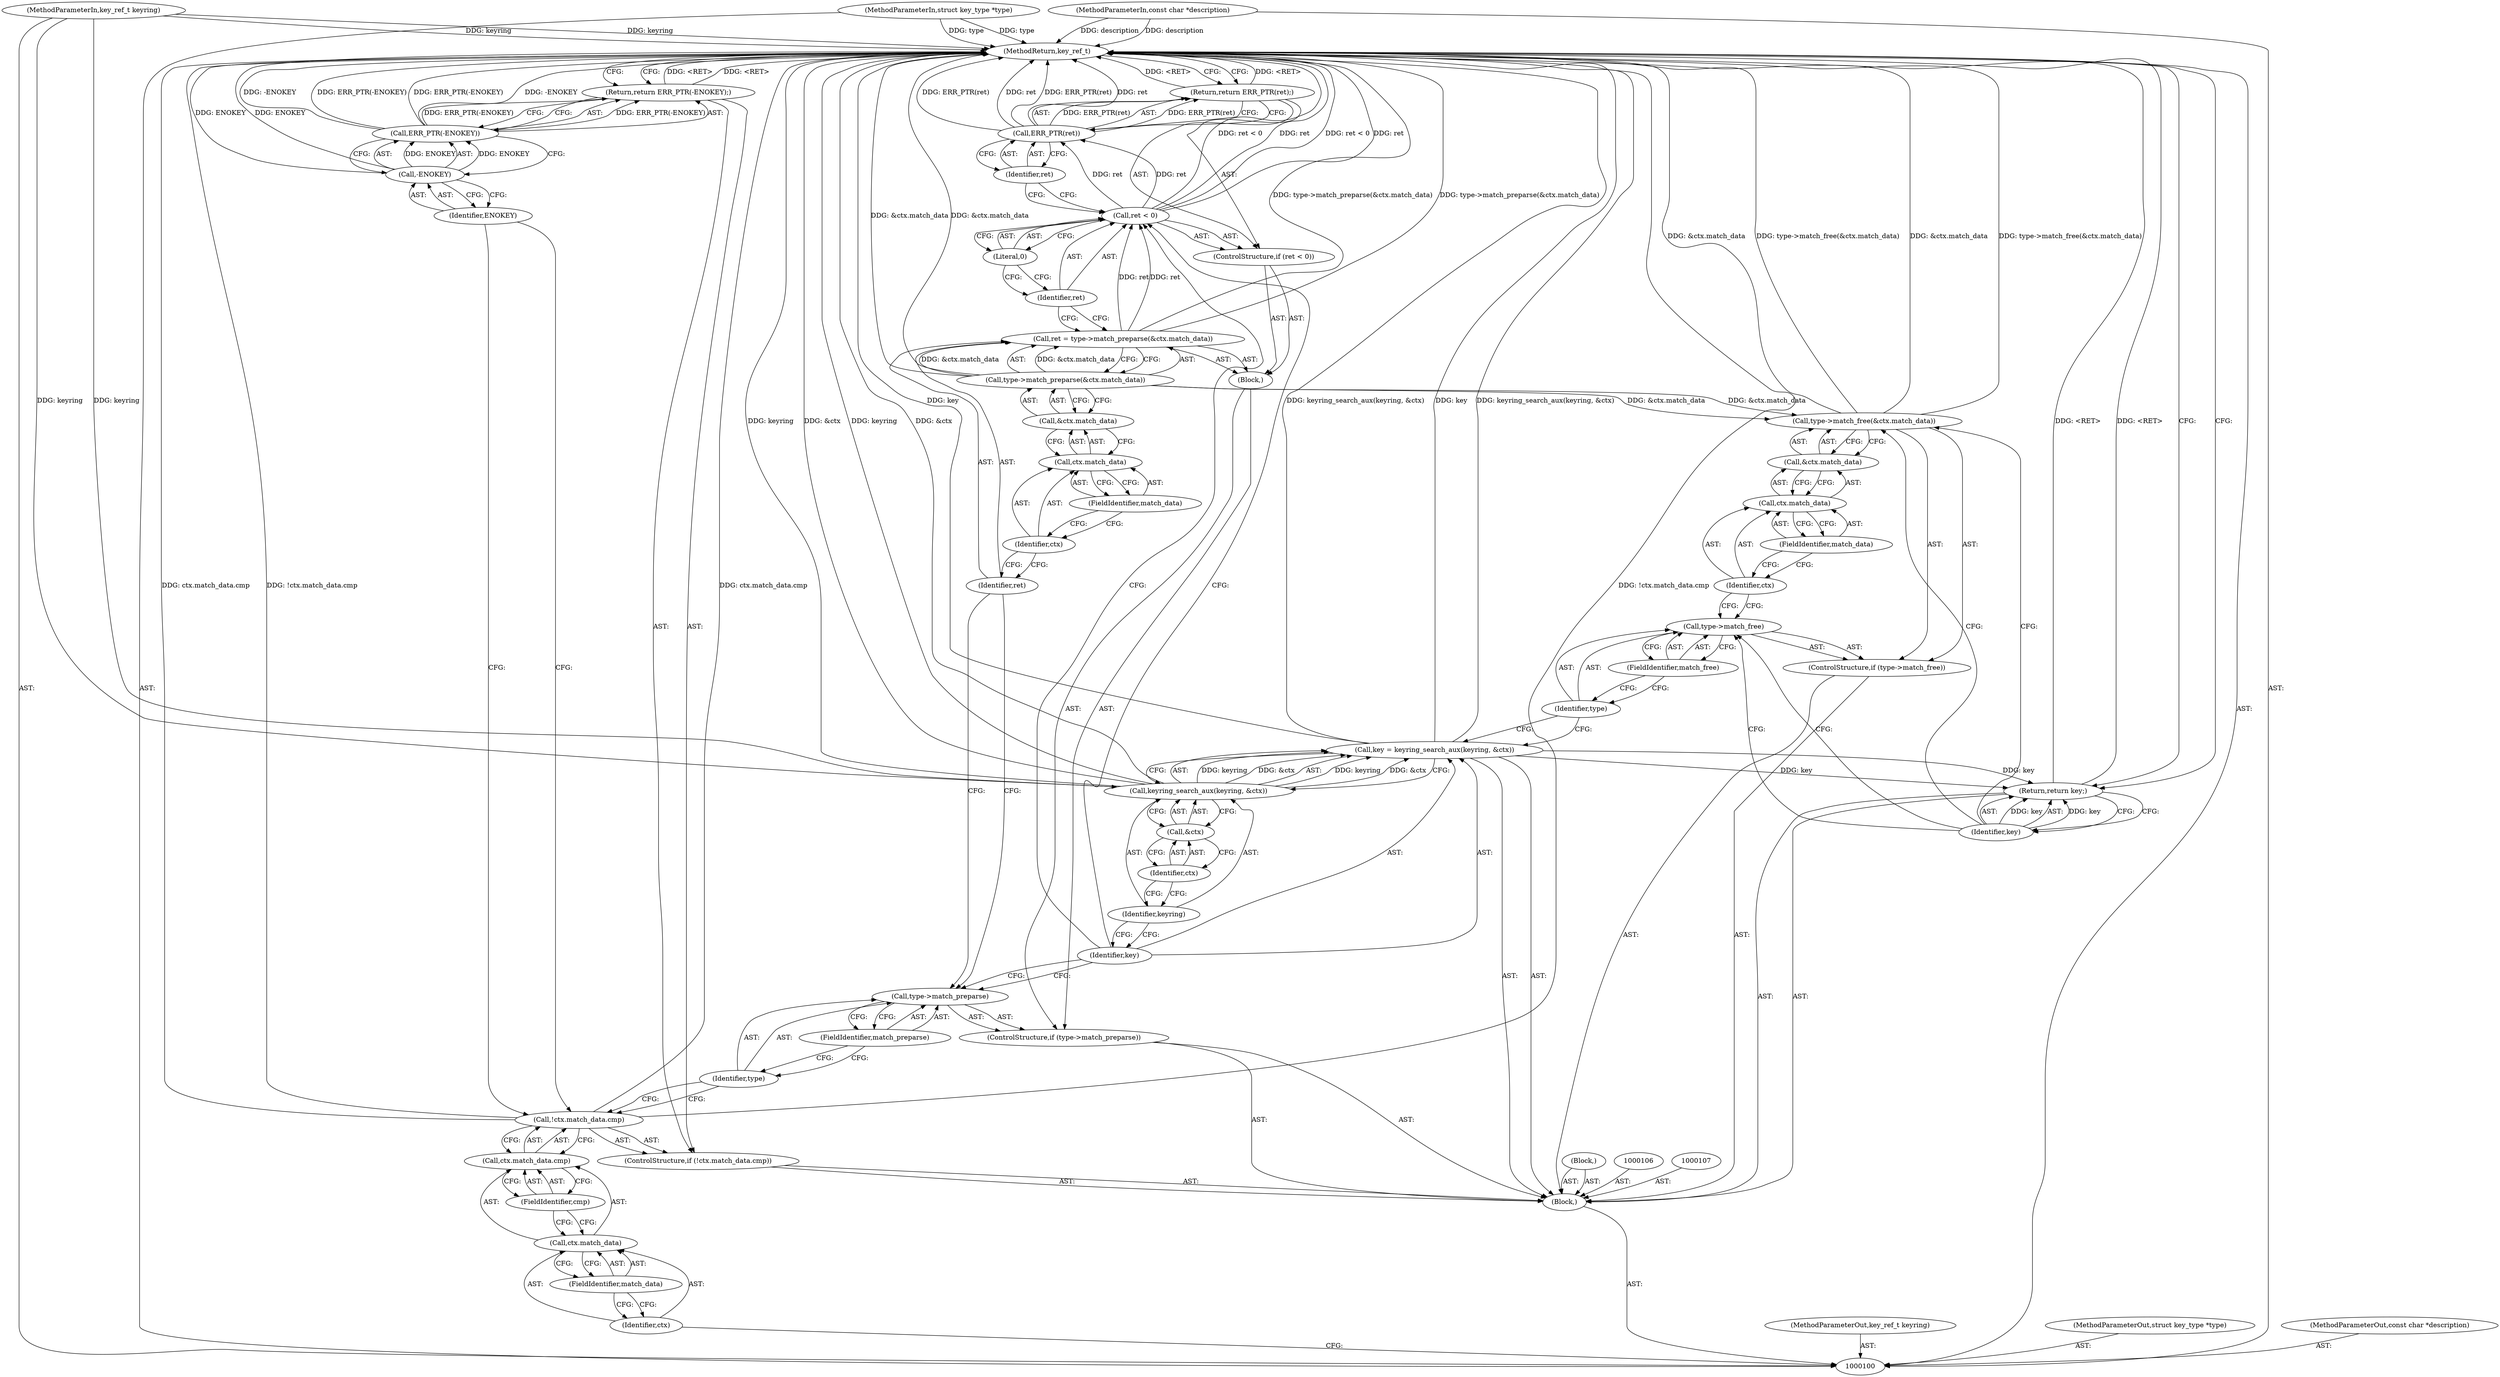 digraph "1_linux_c06cfb08b88dfbe13be44a69ae2fdc3a7c902d81_3" {
"1000155" [label="(MethodReturn,key_ref_t)"];
"1000101" [label="(MethodParameterIn,key_ref_t keyring)"];
"1000212" [label="(MethodParameterOut,key_ref_t keyring)"];
"1000108" [label="(ControlStructure,if (!ctx.match_data.cmp))"];
"1000113" [label="(FieldIdentifier,match_data)"];
"1000114" [label="(FieldIdentifier,cmp)"];
"1000109" [label="(Call,!ctx.match_data.cmp)"];
"1000110" [label="(Call,ctx.match_data.cmp)"];
"1000111" [label="(Call,ctx.match_data)"];
"1000112" [label="(Identifier,ctx)"];
"1000117" [label="(Call,-ENOKEY)"];
"1000118" [label="(Identifier,ENOKEY)"];
"1000115" [label="(Return,return ERR_PTR(-ENOKEY);)"];
"1000116" [label="(Call,ERR_PTR(-ENOKEY))"];
"1000122" [label="(FieldIdentifier,match_preparse)"];
"1000119" [label="(ControlStructure,if (type->match_preparse))"];
"1000123" [label="(Block,)"];
"1000120" [label="(Call,type->match_preparse)"];
"1000121" [label="(Identifier,type)"];
"1000102" [label="(MethodParameterIn,struct key_type *type)"];
"1000213" [label="(MethodParameterOut,struct key_type *type)"];
"1000124" [label="(Call,ret = type->match_preparse(&ctx.match_data))"];
"1000125" [label="(Identifier,ret)"];
"1000127" [label="(Call,&ctx.match_data)"];
"1000128" [label="(Call,ctx.match_data)"];
"1000129" [label="(Identifier,ctx)"];
"1000130" [label="(FieldIdentifier,match_data)"];
"1000126" [label="(Call,type->match_preparse(&ctx.match_data))"];
"1000134" [label="(Literal,0)"];
"1000131" [label="(ControlStructure,if (ret < 0))"];
"1000132" [label="(Call,ret < 0)"];
"1000133" [label="(Identifier,ret)"];
"1000136" [label="(Call,ERR_PTR(ret))"];
"1000137" [label="(Identifier,ret)"];
"1000135" [label="(Return,return ERR_PTR(ret);)"];
"1000138" [label="(Call,key = keyring_search_aux(keyring, &ctx))"];
"1000139" [label="(Identifier,key)"];
"1000141" [label="(Identifier,keyring)"];
"1000142" [label="(Call,&ctx)"];
"1000143" [label="(Identifier,ctx)"];
"1000140" [label="(Call,keyring_search_aux(keyring, &ctx))"];
"1000144" [label="(ControlStructure,if (type->match_free))"];
"1000147" [label="(FieldIdentifier,match_free)"];
"1000145" [label="(Call,type->match_free)"];
"1000146" [label="(Identifier,type)"];
"1000149" [label="(Call,&ctx.match_data)"];
"1000148" [label="(Call,type->match_free(&ctx.match_data))"];
"1000150" [label="(Call,ctx.match_data)"];
"1000151" [label="(Identifier,ctx)"];
"1000152" [label="(FieldIdentifier,match_data)"];
"1000153" [label="(Return,return key;)"];
"1000154" [label="(Identifier,key)"];
"1000103" [label="(MethodParameterIn,const char *description)"];
"1000214" [label="(MethodParameterOut,const char *description)"];
"1000104" [label="(Block,)"];
"1000105" [label="(Block,)"];
"1000155" -> "1000100"  [label="AST: "];
"1000155" -> "1000115"  [label="CFG: "];
"1000155" -> "1000135"  [label="CFG: "];
"1000155" -> "1000153"  [label="CFG: "];
"1000153" -> "1000155"  [label="DDG: <RET>"];
"1000116" -> "1000155"  [label="DDG: -ENOKEY"];
"1000116" -> "1000155"  [label="DDG: ERR_PTR(-ENOKEY)"];
"1000124" -> "1000155"  [label="DDG: type->match_preparse(&ctx.match_data)"];
"1000140" -> "1000155"  [label="DDG: &ctx"];
"1000140" -> "1000155"  [label="DDG: keyring"];
"1000138" -> "1000155"  [label="DDG: keyring_search_aux(keyring, &ctx)"];
"1000138" -> "1000155"  [label="DDG: key"];
"1000103" -> "1000155"  [label="DDG: description"];
"1000126" -> "1000155"  [label="DDG: &ctx.match_data"];
"1000117" -> "1000155"  [label="DDG: ENOKEY"];
"1000136" -> "1000155"  [label="DDG: ERR_PTR(ret)"];
"1000136" -> "1000155"  [label="DDG: ret"];
"1000132" -> "1000155"  [label="DDG: ret < 0"];
"1000132" -> "1000155"  [label="DDG: ret"];
"1000148" -> "1000155"  [label="DDG: &ctx.match_data"];
"1000148" -> "1000155"  [label="DDG: type->match_free(&ctx.match_data)"];
"1000102" -> "1000155"  [label="DDG: type"];
"1000101" -> "1000155"  [label="DDG: keyring"];
"1000109" -> "1000155"  [label="DDG: ctx.match_data.cmp"];
"1000109" -> "1000155"  [label="DDG: !ctx.match_data.cmp"];
"1000115" -> "1000155"  [label="DDG: <RET>"];
"1000135" -> "1000155"  [label="DDG: <RET>"];
"1000101" -> "1000100"  [label="AST: "];
"1000101" -> "1000155"  [label="DDG: keyring"];
"1000101" -> "1000140"  [label="DDG: keyring"];
"1000212" -> "1000100"  [label="AST: "];
"1000108" -> "1000104"  [label="AST: "];
"1000109" -> "1000108"  [label="AST: "];
"1000115" -> "1000108"  [label="AST: "];
"1000113" -> "1000111"  [label="AST: "];
"1000113" -> "1000112"  [label="CFG: "];
"1000111" -> "1000113"  [label="CFG: "];
"1000114" -> "1000110"  [label="AST: "];
"1000114" -> "1000111"  [label="CFG: "];
"1000110" -> "1000114"  [label="CFG: "];
"1000109" -> "1000108"  [label="AST: "];
"1000109" -> "1000110"  [label="CFG: "];
"1000110" -> "1000109"  [label="AST: "];
"1000118" -> "1000109"  [label="CFG: "];
"1000121" -> "1000109"  [label="CFG: "];
"1000109" -> "1000155"  [label="DDG: ctx.match_data.cmp"];
"1000109" -> "1000155"  [label="DDG: !ctx.match_data.cmp"];
"1000110" -> "1000109"  [label="AST: "];
"1000110" -> "1000114"  [label="CFG: "];
"1000111" -> "1000110"  [label="AST: "];
"1000114" -> "1000110"  [label="AST: "];
"1000109" -> "1000110"  [label="CFG: "];
"1000111" -> "1000110"  [label="AST: "];
"1000111" -> "1000113"  [label="CFG: "];
"1000112" -> "1000111"  [label="AST: "];
"1000113" -> "1000111"  [label="AST: "];
"1000114" -> "1000111"  [label="CFG: "];
"1000112" -> "1000111"  [label="AST: "];
"1000112" -> "1000100"  [label="CFG: "];
"1000113" -> "1000112"  [label="CFG: "];
"1000117" -> "1000116"  [label="AST: "];
"1000117" -> "1000118"  [label="CFG: "];
"1000118" -> "1000117"  [label="AST: "];
"1000116" -> "1000117"  [label="CFG: "];
"1000117" -> "1000155"  [label="DDG: ENOKEY"];
"1000117" -> "1000116"  [label="DDG: ENOKEY"];
"1000118" -> "1000117"  [label="AST: "];
"1000118" -> "1000109"  [label="CFG: "];
"1000117" -> "1000118"  [label="CFG: "];
"1000115" -> "1000108"  [label="AST: "];
"1000115" -> "1000116"  [label="CFG: "];
"1000116" -> "1000115"  [label="AST: "];
"1000155" -> "1000115"  [label="CFG: "];
"1000115" -> "1000155"  [label="DDG: <RET>"];
"1000116" -> "1000115"  [label="DDG: ERR_PTR(-ENOKEY)"];
"1000116" -> "1000115"  [label="AST: "];
"1000116" -> "1000117"  [label="CFG: "];
"1000117" -> "1000116"  [label="AST: "];
"1000115" -> "1000116"  [label="CFG: "];
"1000116" -> "1000155"  [label="DDG: -ENOKEY"];
"1000116" -> "1000155"  [label="DDG: ERR_PTR(-ENOKEY)"];
"1000116" -> "1000115"  [label="DDG: ERR_PTR(-ENOKEY)"];
"1000117" -> "1000116"  [label="DDG: ENOKEY"];
"1000122" -> "1000120"  [label="AST: "];
"1000122" -> "1000121"  [label="CFG: "];
"1000120" -> "1000122"  [label="CFG: "];
"1000119" -> "1000104"  [label="AST: "];
"1000120" -> "1000119"  [label="AST: "];
"1000123" -> "1000119"  [label="AST: "];
"1000123" -> "1000119"  [label="AST: "];
"1000124" -> "1000123"  [label="AST: "];
"1000131" -> "1000123"  [label="AST: "];
"1000120" -> "1000119"  [label="AST: "];
"1000120" -> "1000122"  [label="CFG: "];
"1000121" -> "1000120"  [label="AST: "];
"1000122" -> "1000120"  [label="AST: "];
"1000125" -> "1000120"  [label="CFG: "];
"1000139" -> "1000120"  [label="CFG: "];
"1000121" -> "1000120"  [label="AST: "];
"1000121" -> "1000109"  [label="CFG: "];
"1000122" -> "1000121"  [label="CFG: "];
"1000102" -> "1000100"  [label="AST: "];
"1000102" -> "1000155"  [label="DDG: type"];
"1000213" -> "1000100"  [label="AST: "];
"1000124" -> "1000123"  [label="AST: "];
"1000124" -> "1000126"  [label="CFG: "];
"1000125" -> "1000124"  [label="AST: "];
"1000126" -> "1000124"  [label="AST: "];
"1000133" -> "1000124"  [label="CFG: "];
"1000124" -> "1000155"  [label="DDG: type->match_preparse(&ctx.match_data)"];
"1000126" -> "1000124"  [label="DDG: &ctx.match_data"];
"1000124" -> "1000132"  [label="DDG: ret"];
"1000125" -> "1000124"  [label="AST: "];
"1000125" -> "1000120"  [label="CFG: "];
"1000129" -> "1000125"  [label="CFG: "];
"1000127" -> "1000126"  [label="AST: "];
"1000127" -> "1000128"  [label="CFG: "];
"1000128" -> "1000127"  [label="AST: "];
"1000126" -> "1000127"  [label="CFG: "];
"1000128" -> "1000127"  [label="AST: "];
"1000128" -> "1000130"  [label="CFG: "];
"1000129" -> "1000128"  [label="AST: "];
"1000130" -> "1000128"  [label="AST: "];
"1000127" -> "1000128"  [label="CFG: "];
"1000129" -> "1000128"  [label="AST: "];
"1000129" -> "1000125"  [label="CFG: "];
"1000130" -> "1000129"  [label="CFG: "];
"1000130" -> "1000128"  [label="AST: "];
"1000130" -> "1000129"  [label="CFG: "];
"1000128" -> "1000130"  [label="CFG: "];
"1000126" -> "1000124"  [label="AST: "];
"1000126" -> "1000127"  [label="CFG: "];
"1000127" -> "1000126"  [label="AST: "];
"1000124" -> "1000126"  [label="CFG: "];
"1000126" -> "1000155"  [label="DDG: &ctx.match_data"];
"1000126" -> "1000124"  [label="DDG: &ctx.match_data"];
"1000126" -> "1000148"  [label="DDG: &ctx.match_data"];
"1000134" -> "1000132"  [label="AST: "];
"1000134" -> "1000133"  [label="CFG: "];
"1000132" -> "1000134"  [label="CFG: "];
"1000131" -> "1000123"  [label="AST: "];
"1000132" -> "1000131"  [label="AST: "];
"1000135" -> "1000131"  [label="AST: "];
"1000132" -> "1000131"  [label="AST: "];
"1000132" -> "1000134"  [label="CFG: "];
"1000133" -> "1000132"  [label="AST: "];
"1000134" -> "1000132"  [label="AST: "];
"1000137" -> "1000132"  [label="CFG: "];
"1000139" -> "1000132"  [label="CFG: "];
"1000132" -> "1000155"  [label="DDG: ret < 0"];
"1000132" -> "1000155"  [label="DDG: ret"];
"1000124" -> "1000132"  [label="DDG: ret"];
"1000132" -> "1000136"  [label="DDG: ret"];
"1000133" -> "1000132"  [label="AST: "];
"1000133" -> "1000124"  [label="CFG: "];
"1000134" -> "1000133"  [label="CFG: "];
"1000136" -> "1000135"  [label="AST: "];
"1000136" -> "1000137"  [label="CFG: "];
"1000137" -> "1000136"  [label="AST: "];
"1000135" -> "1000136"  [label="CFG: "];
"1000136" -> "1000155"  [label="DDG: ERR_PTR(ret)"];
"1000136" -> "1000155"  [label="DDG: ret"];
"1000136" -> "1000135"  [label="DDG: ERR_PTR(ret)"];
"1000132" -> "1000136"  [label="DDG: ret"];
"1000137" -> "1000136"  [label="AST: "];
"1000137" -> "1000132"  [label="CFG: "];
"1000136" -> "1000137"  [label="CFG: "];
"1000135" -> "1000131"  [label="AST: "];
"1000135" -> "1000136"  [label="CFG: "];
"1000136" -> "1000135"  [label="AST: "];
"1000155" -> "1000135"  [label="CFG: "];
"1000135" -> "1000155"  [label="DDG: <RET>"];
"1000136" -> "1000135"  [label="DDG: ERR_PTR(ret)"];
"1000138" -> "1000104"  [label="AST: "];
"1000138" -> "1000140"  [label="CFG: "];
"1000139" -> "1000138"  [label="AST: "];
"1000140" -> "1000138"  [label="AST: "];
"1000146" -> "1000138"  [label="CFG: "];
"1000138" -> "1000155"  [label="DDG: keyring_search_aux(keyring, &ctx)"];
"1000138" -> "1000155"  [label="DDG: key"];
"1000140" -> "1000138"  [label="DDG: keyring"];
"1000140" -> "1000138"  [label="DDG: &ctx"];
"1000138" -> "1000153"  [label="DDG: key"];
"1000139" -> "1000138"  [label="AST: "];
"1000139" -> "1000132"  [label="CFG: "];
"1000139" -> "1000120"  [label="CFG: "];
"1000141" -> "1000139"  [label="CFG: "];
"1000141" -> "1000140"  [label="AST: "];
"1000141" -> "1000139"  [label="CFG: "];
"1000143" -> "1000141"  [label="CFG: "];
"1000142" -> "1000140"  [label="AST: "];
"1000142" -> "1000143"  [label="CFG: "];
"1000143" -> "1000142"  [label="AST: "];
"1000140" -> "1000142"  [label="CFG: "];
"1000143" -> "1000142"  [label="AST: "];
"1000143" -> "1000141"  [label="CFG: "];
"1000142" -> "1000143"  [label="CFG: "];
"1000140" -> "1000138"  [label="AST: "];
"1000140" -> "1000142"  [label="CFG: "];
"1000141" -> "1000140"  [label="AST: "];
"1000142" -> "1000140"  [label="AST: "];
"1000138" -> "1000140"  [label="CFG: "];
"1000140" -> "1000155"  [label="DDG: &ctx"];
"1000140" -> "1000155"  [label="DDG: keyring"];
"1000140" -> "1000138"  [label="DDG: keyring"];
"1000140" -> "1000138"  [label="DDG: &ctx"];
"1000101" -> "1000140"  [label="DDG: keyring"];
"1000144" -> "1000104"  [label="AST: "];
"1000145" -> "1000144"  [label="AST: "];
"1000148" -> "1000144"  [label="AST: "];
"1000147" -> "1000145"  [label="AST: "];
"1000147" -> "1000146"  [label="CFG: "];
"1000145" -> "1000147"  [label="CFG: "];
"1000145" -> "1000144"  [label="AST: "];
"1000145" -> "1000147"  [label="CFG: "];
"1000146" -> "1000145"  [label="AST: "];
"1000147" -> "1000145"  [label="AST: "];
"1000151" -> "1000145"  [label="CFG: "];
"1000154" -> "1000145"  [label="CFG: "];
"1000146" -> "1000145"  [label="AST: "];
"1000146" -> "1000138"  [label="CFG: "];
"1000147" -> "1000146"  [label="CFG: "];
"1000149" -> "1000148"  [label="AST: "];
"1000149" -> "1000150"  [label="CFG: "];
"1000150" -> "1000149"  [label="AST: "];
"1000148" -> "1000149"  [label="CFG: "];
"1000148" -> "1000144"  [label="AST: "];
"1000148" -> "1000149"  [label="CFG: "];
"1000149" -> "1000148"  [label="AST: "];
"1000154" -> "1000148"  [label="CFG: "];
"1000148" -> "1000155"  [label="DDG: &ctx.match_data"];
"1000148" -> "1000155"  [label="DDG: type->match_free(&ctx.match_data)"];
"1000126" -> "1000148"  [label="DDG: &ctx.match_data"];
"1000150" -> "1000149"  [label="AST: "];
"1000150" -> "1000152"  [label="CFG: "];
"1000151" -> "1000150"  [label="AST: "];
"1000152" -> "1000150"  [label="AST: "];
"1000149" -> "1000150"  [label="CFG: "];
"1000151" -> "1000150"  [label="AST: "];
"1000151" -> "1000145"  [label="CFG: "];
"1000152" -> "1000151"  [label="CFG: "];
"1000152" -> "1000150"  [label="AST: "];
"1000152" -> "1000151"  [label="CFG: "];
"1000150" -> "1000152"  [label="CFG: "];
"1000153" -> "1000104"  [label="AST: "];
"1000153" -> "1000154"  [label="CFG: "];
"1000154" -> "1000153"  [label="AST: "];
"1000155" -> "1000153"  [label="CFG: "];
"1000153" -> "1000155"  [label="DDG: <RET>"];
"1000154" -> "1000153"  [label="DDG: key"];
"1000138" -> "1000153"  [label="DDG: key"];
"1000154" -> "1000153"  [label="AST: "];
"1000154" -> "1000148"  [label="CFG: "];
"1000154" -> "1000145"  [label="CFG: "];
"1000153" -> "1000154"  [label="CFG: "];
"1000154" -> "1000153"  [label="DDG: key"];
"1000103" -> "1000100"  [label="AST: "];
"1000103" -> "1000155"  [label="DDG: description"];
"1000214" -> "1000100"  [label="AST: "];
"1000104" -> "1000100"  [label="AST: "];
"1000105" -> "1000104"  [label="AST: "];
"1000106" -> "1000104"  [label="AST: "];
"1000107" -> "1000104"  [label="AST: "];
"1000108" -> "1000104"  [label="AST: "];
"1000119" -> "1000104"  [label="AST: "];
"1000138" -> "1000104"  [label="AST: "];
"1000144" -> "1000104"  [label="AST: "];
"1000153" -> "1000104"  [label="AST: "];
"1000105" -> "1000104"  [label="AST: "];
}
